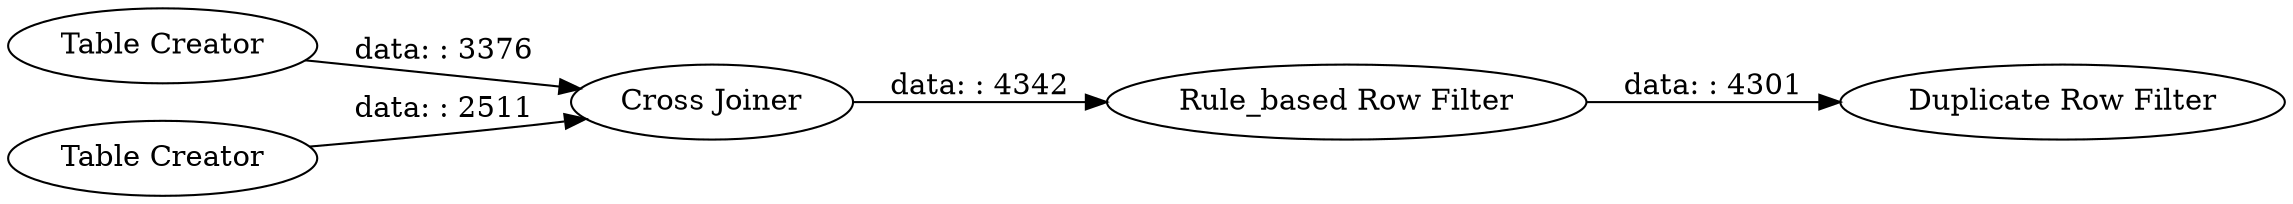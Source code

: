 digraph {
	"-4845890095671070295_7" [label="Duplicate Row Filter"]
	"-4845890095671070295_3" [label="Cross Joiner"]
	"-4845890095671070295_1" [label="Table Creator"]
	"-4845890095671070295_4" [label="Rule_based Row Filter"]
	"-4845890095671070295_2" [label="Table Creator"]
	"-4845890095671070295_3" -> "-4845890095671070295_4" [label="data: : 4342"]
	"-4845890095671070295_4" -> "-4845890095671070295_7" [label="data: : 4301"]
	"-4845890095671070295_1" -> "-4845890095671070295_3" [label="data: : 3376"]
	"-4845890095671070295_2" -> "-4845890095671070295_3" [label="data: : 2511"]
	rankdir=LR
}
